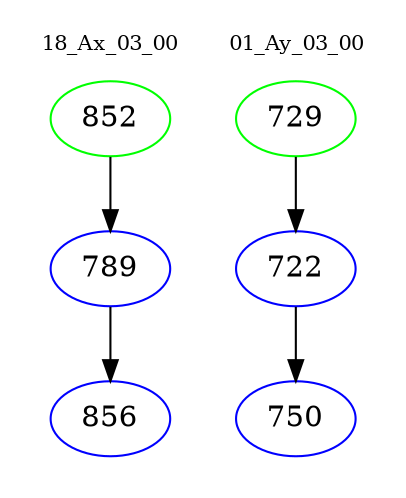 digraph{
subgraph cluster_0 {
color = white
label = "18_Ax_03_00";
fontsize=10;
T0_852 [label="852", color="green"]
T0_852 -> T0_789 [color="black"]
T0_789 [label="789", color="blue"]
T0_789 -> T0_856 [color="black"]
T0_856 [label="856", color="blue"]
}
subgraph cluster_1 {
color = white
label = "01_Ay_03_00";
fontsize=10;
T1_729 [label="729", color="green"]
T1_729 -> T1_722 [color="black"]
T1_722 [label="722", color="blue"]
T1_722 -> T1_750 [color="black"]
T1_750 [label="750", color="blue"]
}
}
